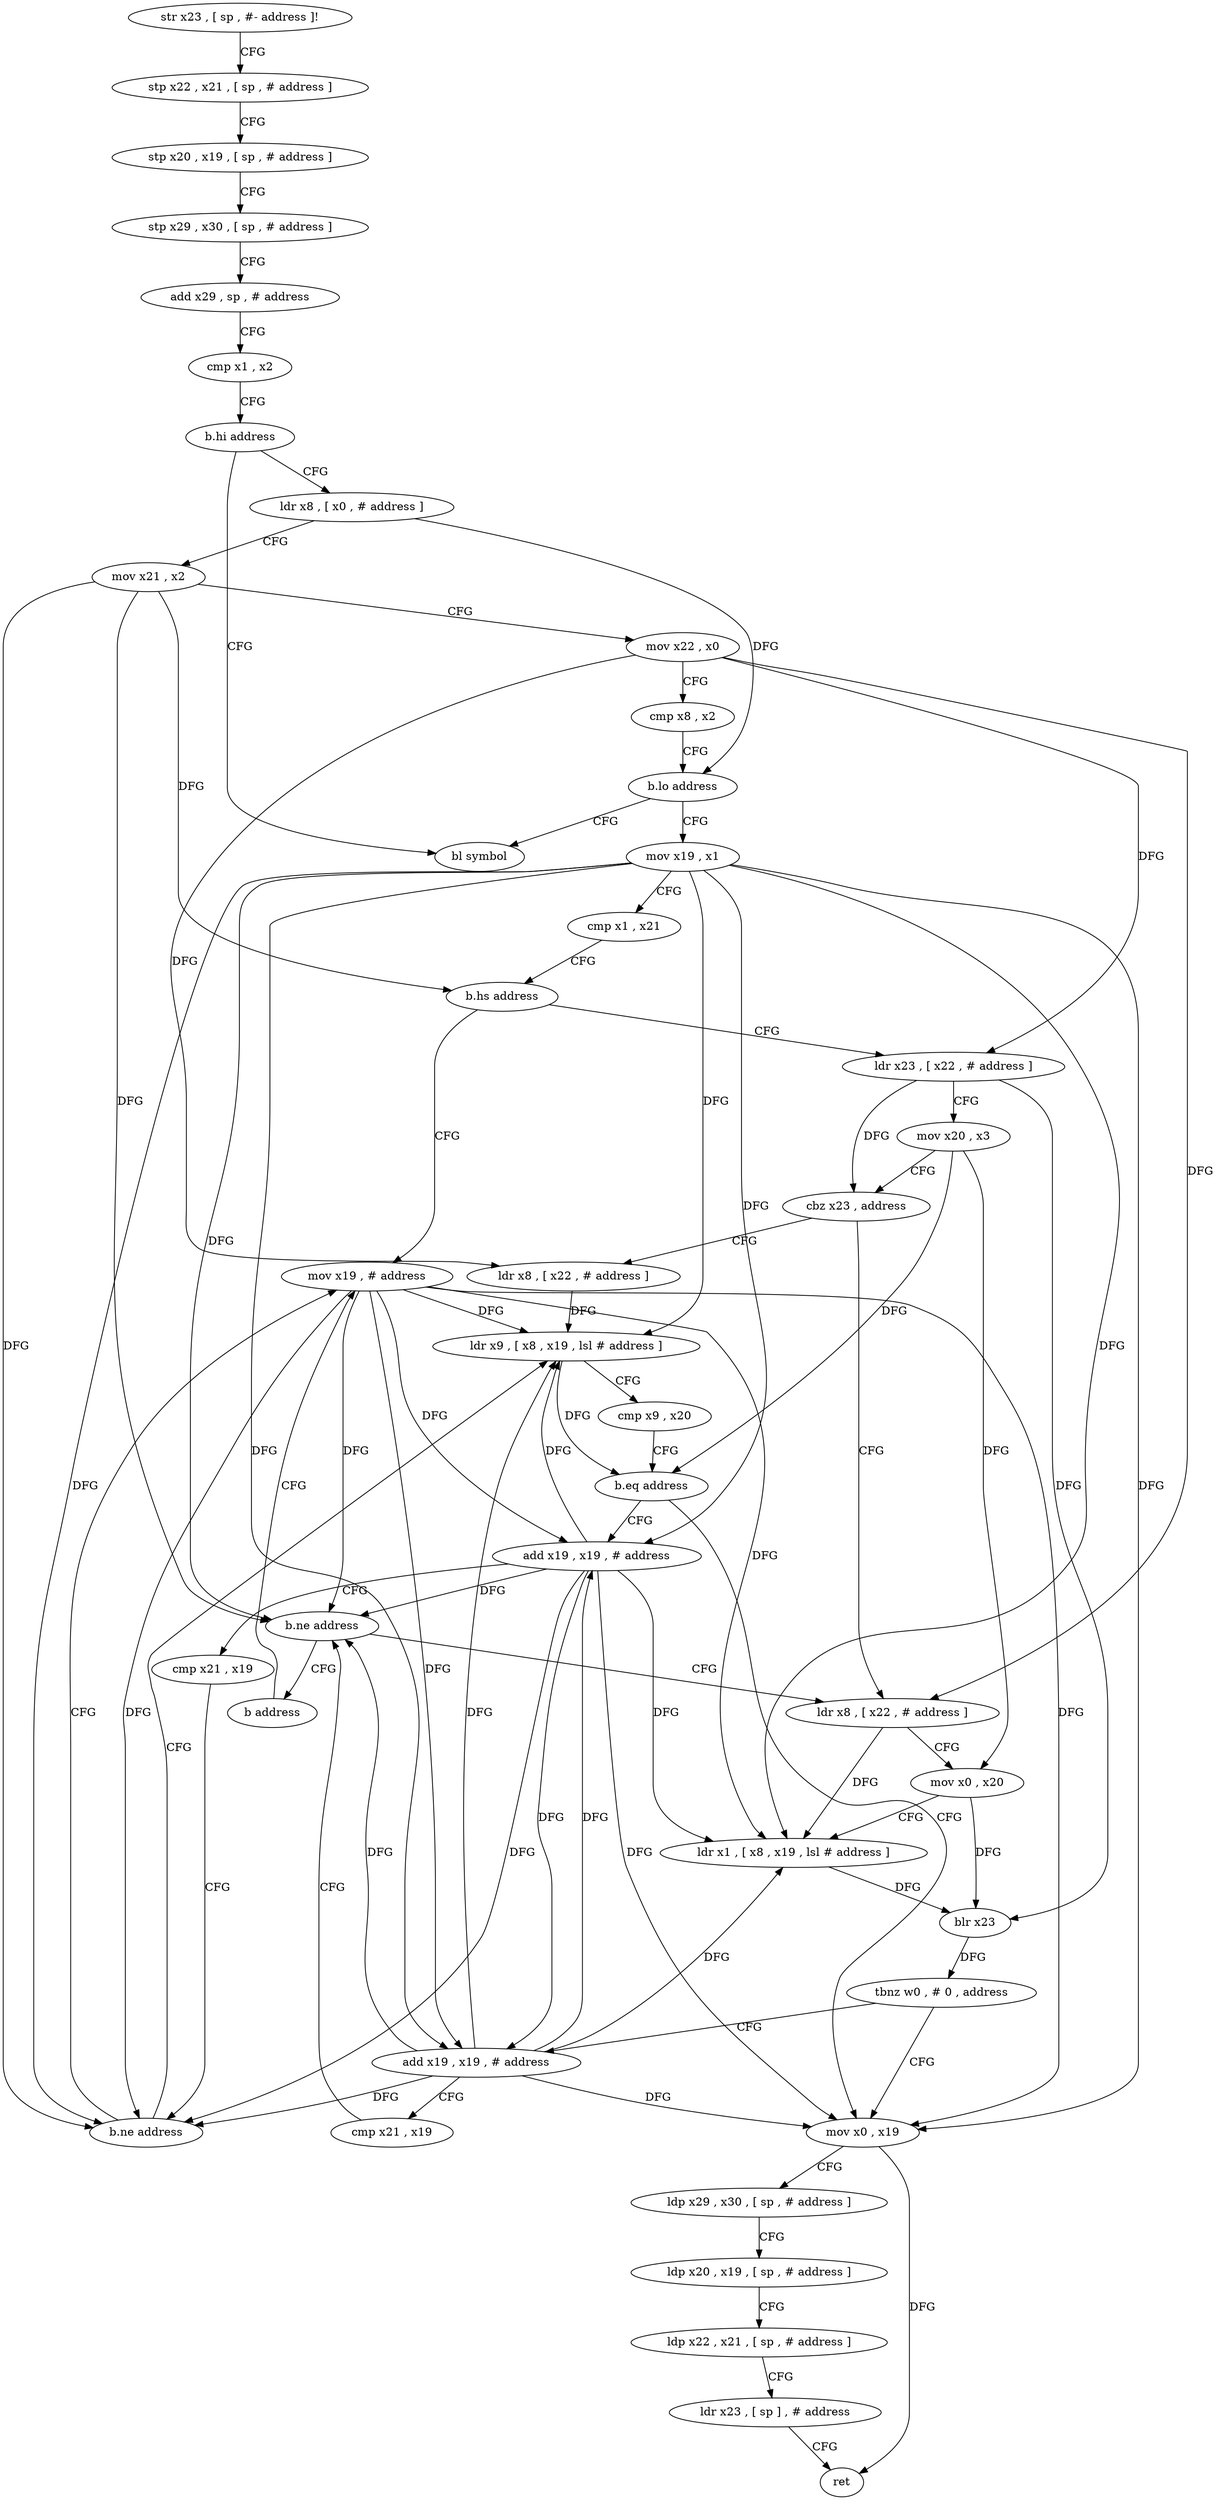 digraph "func" {
"139264" [label = "str x23 , [ sp , #- address ]!" ]
"139268" [label = "stp x22 , x21 , [ sp , # address ]" ]
"139272" [label = "stp x20 , x19 , [ sp , # address ]" ]
"139276" [label = "stp x29 , x30 , [ sp , # address ]" ]
"139280" [label = "add x29 , sp , # address" ]
"139284" [label = "cmp x1 , x2" ]
"139288" [label = "b.hi address" ]
"139428" [label = "bl symbol" ]
"139292" [label = "ldr x8 , [ x0 , # address ]" ]
"139296" [label = "mov x21 , x2" ]
"139300" [label = "mov x22 , x0" ]
"139304" [label = "cmp x8 , x2" ]
"139308" [label = "b.lo address" ]
"139312" [label = "mov x19 , x1" ]
"139316" [label = "cmp x1 , x21" ]
"139320" [label = "b.hs address" ]
"139400" [label = "mov x19 , # address" ]
"139324" [label = "ldr x23 , [ x22 , # address ]" ]
"139404" [label = "mov x0 , x19" ]
"139328" [label = "mov x20 , x3" ]
"139332" [label = "cbz x23 , address" ]
"139372" [label = "ldr x8 , [ x22 , # address ]" ]
"139336" [label = "ldr x8 , [ x22 , # address ]" ]
"139376" [label = "ldr x9 , [ x8 , x19 , lsl # address ]" ]
"139340" [label = "mov x0 , x20" ]
"139344" [label = "ldr x1 , [ x8 , x19 , lsl # address ]" ]
"139348" [label = "blr x23" ]
"139352" [label = "tbnz w0 , # 0 , address" ]
"139356" [label = "add x19 , x19 , # address" ]
"139408" [label = "ldp x29 , x30 , [ sp , # address ]" ]
"139412" [label = "ldp x20 , x19 , [ sp , # address ]" ]
"139416" [label = "ldp x22 , x21 , [ sp , # address ]" ]
"139420" [label = "ldr x23 , [ sp ] , # address" ]
"139424" [label = "ret" ]
"139388" [label = "add x19 , x19 , # address" ]
"139392" [label = "cmp x21 , x19" ]
"139396" [label = "b.ne address" ]
"139360" [label = "cmp x21 , x19" ]
"139364" [label = "b.ne address" ]
"139368" [label = "b address" ]
"139380" [label = "cmp x9 , x20" ]
"139384" [label = "b.eq address" ]
"139264" -> "139268" [ label = "CFG" ]
"139268" -> "139272" [ label = "CFG" ]
"139272" -> "139276" [ label = "CFG" ]
"139276" -> "139280" [ label = "CFG" ]
"139280" -> "139284" [ label = "CFG" ]
"139284" -> "139288" [ label = "CFG" ]
"139288" -> "139428" [ label = "CFG" ]
"139288" -> "139292" [ label = "CFG" ]
"139292" -> "139296" [ label = "CFG" ]
"139292" -> "139308" [ label = "DFG" ]
"139296" -> "139300" [ label = "CFG" ]
"139296" -> "139320" [ label = "DFG" ]
"139296" -> "139364" [ label = "DFG" ]
"139296" -> "139396" [ label = "DFG" ]
"139300" -> "139304" [ label = "CFG" ]
"139300" -> "139324" [ label = "DFG" ]
"139300" -> "139372" [ label = "DFG" ]
"139300" -> "139336" [ label = "DFG" ]
"139304" -> "139308" [ label = "CFG" ]
"139308" -> "139428" [ label = "CFG" ]
"139308" -> "139312" [ label = "CFG" ]
"139312" -> "139316" [ label = "CFG" ]
"139312" -> "139404" [ label = "DFG" ]
"139312" -> "139344" [ label = "DFG" ]
"139312" -> "139376" [ label = "DFG" ]
"139312" -> "139356" [ label = "DFG" ]
"139312" -> "139364" [ label = "DFG" ]
"139312" -> "139388" [ label = "DFG" ]
"139312" -> "139396" [ label = "DFG" ]
"139316" -> "139320" [ label = "CFG" ]
"139320" -> "139400" [ label = "CFG" ]
"139320" -> "139324" [ label = "CFG" ]
"139400" -> "139404" [ label = "DFG" ]
"139400" -> "139344" [ label = "DFG" ]
"139400" -> "139376" [ label = "DFG" ]
"139400" -> "139356" [ label = "DFG" ]
"139400" -> "139364" [ label = "DFG" ]
"139400" -> "139388" [ label = "DFG" ]
"139400" -> "139396" [ label = "DFG" ]
"139324" -> "139328" [ label = "CFG" ]
"139324" -> "139332" [ label = "DFG" ]
"139324" -> "139348" [ label = "DFG" ]
"139404" -> "139408" [ label = "CFG" ]
"139404" -> "139424" [ label = "DFG" ]
"139328" -> "139332" [ label = "CFG" ]
"139328" -> "139340" [ label = "DFG" ]
"139328" -> "139384" [ label = "DFG" ]
"139332" -> "139372" [ label = "CFG" ]
"139332" -> "139336" [ label = "CFG" ]
"139372" -> "139376" [ label = "DFG" ]
"139336" -> "139340" [ label = "CFG" ]
"139336" -> "139344" [ label = "DFG" ]
"139376" -> "139380" [ label = "CFG" ]
"139376" -> "139384" [ label = "DFG" ]
"139340" -> "139344" [ label = "CFG" ]
"139340" -> "139348" [ label = "DFG" ]
"139344" -> "139348" [ label = "DFG" ]
"139348" -> "139352" [ label = "DFG" ]
"139352" -> "139404" [ label = "CFG" ]
"139352" -> "139356" [ label = "CFG" ]
"139356" -> "139360" [ label = "CFG" ]
"139356" -> "139404" [ label = "DFG" ]
"139356" -> "139344" [ label = "DFG" ]
"139356" -> "139376" [ label = "DFG" ]
"139356" -> "139364" [ label = "DFG" ]
"139356" -> "139388" [ label = "DFG" ]
"139356" -> "139396" [ label = "DFG" ]
"139408" -> "139412" [ label = "CFG" ]
"139412" -> "139416" [ label = "CFG" ]
"139416" -> "139420" [ label = "CFG" ]
"139420" -> "139424" [ label = "CFG" ]
"139388" -> "139392" [ label = "CFG" ]
"139388" -> "139404" [ label = "DFG" ]
"139388" -> "139344" [ label = "DFG" ]
"139388" -> "139376" [ label = "DFG" ]
"139388" -> "139356" [ label = "DFG" ]
"139388" -> "139364" [ label = "DFG" ]
"139388" -> "139396" [ label = "DFG" ]
"139392" -> "139396" [ label = "CFG" ]
"139396" -> "139376" [ label = "CFG" ]
"139396" -> "139400" [ label = "CFG" ]
"139360" -> "139364" [ label = "CFG" ]
"139364" -> "139336" [ label = "CFG" ]
"139364" -> "139368" [ label = "CFG" ]
"139368" -> "139400" [ label = "CFG" ]
"139380" -> "139384" [ label = "CFG" ]
"139384" -> "139404" [ label = "CFG" ]
"139384" -> "139388" [ label = "CFG" ]
}

